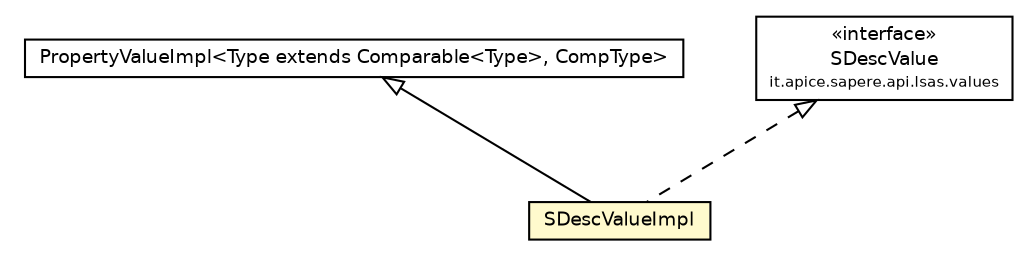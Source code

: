 #!/usr/local/bin/dot
#
# Class diagram 
# Generated by UmlGraph version 4.4 (http://www.spinellis.gr/sw/umlgraph)
#

digraph G {
	edge [fontname="Helvetica",fontsize=10,labelfontname="Helvetica",labelfontsize=10];
	node [fontname="Helvetica",fontsize=10,shape=plaintext];
	// it.apice.sapere.api.lsas.values.impl.SDescValueImpl
	c4217 [label=<<table border="0" cellborder="1" cellspacing="0" cellpadding="2" port="p" bgcolor="lemonChiffon" href="./SDescValueImpl.html">
		<tr><td><table border="0" cellspacing="0" cellpadding="1">
			<tr><td> SDescValueImpl </td></tr>
		</table></td></tr>
		</table>>, fontname="Helvetica", fontcolor="black", fontsize=9.0];
	// it.apice.sapere.api.lsas.values.impl.PropertyValueImpl<Type extends java.lang.Comparable<Type>, CompType>
	c4218 [label=<<table border="0" cellborder="1" cellspacing="0" cellpadding="2" port="p" href="./PropertyValueImpl.html">
		<tr><td><table border="0" cellspacing="0" cellpadding="1">
			<tr><td> PropertyValueImpl&lt;Type extends Comparable&lt;Type&gt;, CompType&gt; </td></tr>
		</table></td></tr>
		</table>>, fontname="Helvetica", fontcolor="black", fontsize=9.0];
	//it.apice.sapere.api.lsas.values.impl.SDescValueImpl extends it.apice.sapere.api.lsas.values.impl.PropertyValueImpl<it.apice.sapere.api.lsas.SemanticDescription, it.apice.sapere.api.lsas.values.SDescValue>
	c4218:p -> c4217:p [dir=back,arrowtail=empty];
	//it.apice.sapere.api.lsas.values.impl.SDescValueImpl implements it.apice.sapere.api.lsas.values.SDescValue
	c4227:p -> c4217:p [dir=back,arrowtail=empty,style=dashed];
	// it.apice.sapere.api.lsas.values.SDescValue
	c4227 [label=<<table border="0" cellborder="1" cellspacing="0" cellpadding="2" port="p" href="http://java.sun.com/j2se/1.4.2/docs/api/it/apice/sapere/api/lsas/values/SDescValue.html">
		<tr><td><table border="0" cellspacing="0" cellpadding="1">
			<tr><td> &laquo;interface&raquo; </td></tr>
			<tr><td> SDescValue </td></tr>
			<tr><td><font point-size="7.0"> it.apice.sapere.api.lsas.values </font></td></tr>
		</table></td></tr>
		</table>>, fontname="Helvetica", fontcolor="black", fontsize=9.0];
}

